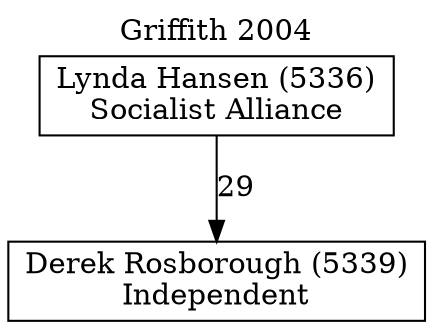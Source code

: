 // House preference flow
digraph "Derek Rosborough (5339)_Griffith_2004" {
	graph [label="Griffith 2004" labelloc=t mclimit=10]
	node [shape=box]
	"Derek Rosborough (5339)" [label="Derek Rosborough (5339)
Independent"]
	"Lynda Hansen (5336)" [label="Lynda Hansen (5336)
Socialist Alliance"]
	"Lynda Hansen (5336)" -> "Derek Rosborough (5339)" [label=29]
}
